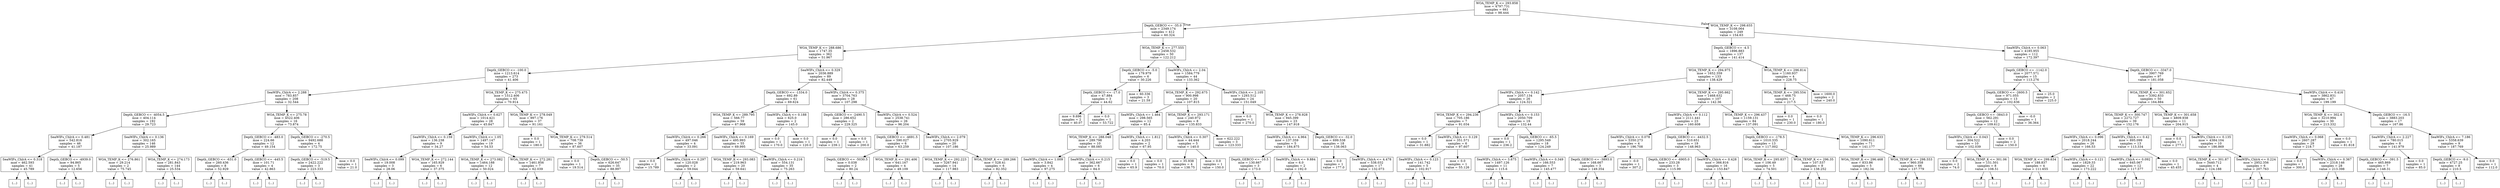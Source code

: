 digraph Tree {
node [shape=box] ;
0 [label="WOA_TEMP_K <= 293.858\nmse = 4797.731\nsamples = 661\nvalue = 98.444"] ;
1 [label="Depth_GEBCO <= -35.0\nmse = 2349.174\nsamples = 412\nvalue = 60.324"] ;
0 -> 1 [labeldistance=2.5, labelangle=45, headlabel="True"] ;
2 [label="WOA_TEMP_K <= 288.686\nmse = 1747.35\nsamples = 362\nvalue = 51.967"] ;
1 -> 2 ;
3 [label="Depth_GEBCO <= -100.0\nmse = 1213.614\nsamples = 273\nvalue = 41.406"] ;
2 -> 3 ;
4 [label="SeaWIFs_ChlrA <= 2.288\nmse = 783.857\nsamples = 208\nvalue = 32.544"] ;
3 -> 4 ;
5 [label="Depth_GEBCO <= -4054.5\nmse = 404.114\nsamples = 192\nvalue = 29.723"] ;
4 -> 5 ;
6 [label="SeaWIFs_ChlrA <= 0.481\nmse = 542.816\nsamples = 46\nvalue = 41.187"] ;
5 -> 6 ;
7 [label="SeaWIFs_ChlrA <= 0.318\nmse = 462.593\nsamples = 41\nvalue = 45.789"] ;
6 -> 7 ;
8 [label="(...)"] ;
7 -> 8 ;
55 [label="(...)"] ;
7 -> 55 ;
88 [label="Depth_GEBCO <= -4939.0\nmse = 94.865\nsamples = 5\nvalue = 12.656"] ;
6 -> 88 ;
89 [label="(...)"] ;
88 -> 89 ;
90 [label="(...)"] ;
88 -> 90 ;
97 [label="SeaWIFs_ChlrA <= 0.136\nmse = 302.165\nsamples = 146\nvalue = 25.989"] ;
5 -> 97 ;
98 [label="WOA_TEMP_K <= 276.861\nmse = 29.214\nsamples = 2\nvalue = 75.745"] ;
97 -> 98 ;
99 [label="(...)"] ;
98 -> 99 ;
100 [label="(...)"] ;
98 -> 100 ;
101 [label="WOA_TEMP_K <= 274.173\nmse = 281.843\nsamples = 144\nvalue = 25.534"] ;
97 -> 101 ;
102 [label="(...)"] ;
101 -> 102 ;
153 [label="(...)"] ;
101 -> 153 ;
306 [label="WOA_TEMP_K <= 275.78\nmse = 4522.406\nsamples = 16\nvalue = 73.874"] ;
4 -> 306 ;
307 [label="Depth_GEBCO <= -483.0\nmse = 224.66\nsamples = 12\nvalue = 49.154"] ;
306 -> 307 ;
308 [label="Depth_GEBCO <= -631.0\nmse = 260.436\nsamples = 8\nvalue = 52.929"] ;
307 -> 308 ;
309 [label="(...)"] ;
308 -> 309 ;
314 [label="(...)"] ;
308 -> 314 ;
317 [label="Depth_GEBCO <= -445.5\nmse = 101.71\nsamples = 4\nvalue = 42.863"] ;
307 -> 317 ;
318 [label="(...)"] ;
317 -> 318 ;
319 [label="(...)"] ;
317 -> 319 ;
320 [label="Depth_GEBCO <= -270.5\nmse = 9492.688\nsamples = 4\nvalue = 172.75"] ;
306 -> 320 ;
321 [label="Depth_GEBCO <= -519.5\nmse = 2422.222\nsamples = 3\nvalue = 223.333"] ;
320 -> 321 ;
322 [label="(...)"] ;
321 -> 322 ;
323 [label="(...)"] ;
321 -> 323 ;
324 [label="mse = 0.0\nsamples = 1\nvalue = 21.0"] ;
320 -> 324 ;
325 [label="WOA_TEMP_K <= 275.475\nmse = 1512.406\nsamples = 65\nvalue = 70.914"] ;
3 -> 325 ;
326 [label="SeaWIFs_ChlrA <= 0.627\nmse = 1014.421\nsamples = 28\nvalue = 45.847"] ;
325 -> 326 ;
327 [label="SeaWIFs_ChlrA <= 0.159\nmse = 136.238\nsamples = 9\nvalue = 34.27"] ;
326 -> 327 ;
328 [label="SeaWIFs_ChlrA <= 0.099\nmse = 19.008\nsamples = 3\nvalue = 28.06"] ;
327 -> 328 ;
329 [label="(...)"] ;
328 -> 329 ;
330 [label="(...)"] ;
328 -> 330 ;
333 [label="WOA_TEMP_K <= 272.144\nmse = 165.929\nsamples = 6\nvalue = 37.375"] ;
327 -> 333 ;
334 [label="(...)"] ;
333 -> 334 ;
335 [label="(...)"] ;
333 -> 335 ;
336 [label="SeaWIFs_ChlrA <= 1.05\nmse = 1497.147\nsamples = 19\nvalue = 54.53"] ;
326 -> 336 ;
337 [label="WOA_TEMP_K <= 273.082\nmse = 1464.188\nsamples = 12\nvalue = 50.024"] ;
336 -> 337 ;
338 [label="(...)"] ;
337 -> 338 ;
339 [label="(...)"] ;
337 -> 339 ;
340 [label="WOA_TEMP_K <= 272.281\nmse = 1461.856\nsamples = 7\nvalue = 62.039"] ;
336 -> 340 ;
341 [label="(...)"] ;
340 -> 341 ;
342 [label="(...)"] ;
340 -> 342 ;
343 [label="WOA_TEMP_K <= 278.049\nmse = 997.176\nsamples = 37\nvalue = 91.161"] ;
325 -> 343 ;
344 [label="mse = 0.0\nsamples = 1\nvalue = 180.0"] ;
343 -> 344 ;
345 [label="WOA_TEMP_K <= 279.514\nmse = 708.739\nsamples = 36\nvalue = 87.607"] ;
343 -> 345 ;
346 [label="mse = 0.0\nsamples = 1\nvalue = 19.514"] ;
345 -> 346 ;
347 [label="Depth_GEBCO <= -50.5\nmse = 626.647\nsamples = 35\nvalue = 88.997"] ;
345 -> 347 ;
348 [label="(...)"] ;
347 -> 348 ;
369 [label="(...)"] ;
347 -> 369 ;
398 [label="SeaWIFs_ChlrA <= 0.329\nmse = 2036.889\nsamples = 89\nvalue = 82.449"] ;
2 -> 398 ;
399 [label="Depth_GEBCO <= -1334.0\nmse = 692.89\nsamples = 61\nvalue = 69.624"] ;
398 -> 399 ;
400 [label="WOA_TEMP_K <= 289.795\nmse = 566.77\nsamples = 59\nvalue = 67.968"] ;
399 -> 400 ;
401 [label="SeaWIFs_ChlrA <= 0.266\nmse = 497.046\nsamples = 4\nvalue = 33.091"] ;
400 -> 401 ;
402 [label="mse = 0.0\nsamples = 2\nvalue = 15.789"] ;
401 -> 402 ;
403 [label="SeaWIFs_ChlrA <= 0.297\nmse = 120.028\nsamples = 2\nvalue = 59.044"] ;
401 -> 403 ;
404 [label="(...)"] ;
403 -> 404 ;
405 [label="(...)"] ;
403 -> 405 ;
406 [label="SeaWIFs_ChlrA <= 0.169\nmse = 495.993\nsamples = 55\nvalue = 69.995"] ;
400 -> 406 ;
407 [label="WOA_TEMP_K <= 293.083\nmse = 219.963\nsamples = 20\nvalue = 59.641"] ;
406 -> 407 ;
408 [label="(...)"] ;
407 -> 408 ;
431 [label="(...)"] ;
407 -> 431 ;
444 [label="SeaWIFs_ChlrA <= 0.216\nmse = 554.131\nsamples = 35\nvalue = 75.263"] ;
406 -> 444 ;
445 [label="(...)"] ;
444 -> 445 ;
458 [label="(...)"] ;
444 -> 458 ;
499 [label="SeaWIFs_ChlrA <= 0.188\nmse = 625.0\nsamples = 2\nvalue = 145.0"] ;
399 -> 499 ;
500 [label="mse = 0.0\nsamples = 1\nvalue = 170.0"] ;
499 -> 500 ;
501 [label="mse = 0.0\nsamples = 1\nvalue = 120.0"] ;
499 -> 501 ;
502 [label="SeaWIFs_ChlrA <= 0.375\nmse = 3704.763\nsamples = 28\nvalue = 107.298"] ;
398 -> 502 ;
503 [label="Depth_GEBCO <= -2490.5\nmse = 286.652\nsamples = 2\nvalue = 229.325"] ;
502 -> 503 ;
504 [label="mse = 0.0\nsamples = 1\nvalue = 239.1"] ;
503 -> 504 ;
505 [label="mse = 0.0\nsamples = 1\nvalue = 200.0"] ;
503 -> 505 ;
506 [label="SeaWIFs_ChlrA <= 0.524\nmse = 2538.741\nsamples = 26\nvalue = 96.204"] ;
502 -> 506 ;
507 [label="Depth_GEBCO <= -4691.5\nmse = 590.027\nsamples = 6\nvalue = 63.259"] ;
506 -> 507 ;
508 [label="Depth_GEBCO <= -5030.5\nmse = 0.038\nsamples = 2\nvalue = 80.24"] ;
507 -> 508 ;
509 [label="(...)"] ;
508 -> 509 ;
510 [label="(...)"] ;
508 -> 510 ;
511 [label="WOA_TEMP_K <= 291.406\nmse = 641.167\nsamples = 4\nvalue = 49.109"] ;
507 -> 511 ;
512 [label="(...)"] ;
511 -> 512 ;
517 [label="(...)"] ;
511 -> 517 ;
518 [label="SeaWIFs_ChlrA <= 2.079\nmse = 2705.929\nsamples = 20\nvalue = 107.186"] ;
506 -> 518 ;
519 [label="WOA_TEMP_K <= 292.223\nmse = 3267.941\nsamples = 14\nvalue = 117.983"] ;
518 -> 519 ;
520 [label="(...)"] ;
519 -> 520 ;
541 [label="(...)"] ;
519 -> 541 ;
542 [label="WOA_TEMP_K <= 289.266\nmse = 528.41\nsamples = 6\nvalue = 82.352"] ;
518 -> 542 ;
543 [label="(...)"] ;
542 -> 543 ;
544 [label="(...)"] ;
542 -> 544 ;
547 [label="WOA_TEMP_K <= 277.555\nmse = 2458.532\nsamples = 50\nvalue = 122.212"] ;
1 -> 547 ;
548 [label="Depth_GEBCO <= -5.0\nmse = 179.979\nsamples = 6\nvalue = 30.226"] ;
547 -> 548 ;
549 [label="Depth_GEBCO <= -17.0\nmse = 47.884\nsamples = 3\nvalue = 44.62"] ;
548 -> 549 ;
550 [label="mse = 9.696\nsamples = 2\nvalue = 40.07"] ;
549 -> 550 ;
551 [label="mse = 0.0\nsamples = 1\nvalue = 53.722"] ;
549 -> 551 ;
552 [label="mse = 60.336\nsamples = 3\nvalue = 21.59"] ;
548 -> 552 ;
553 [label="SeaWIFs_ChlrA <= 2.04\nmse = 1584.779\nsamples = 44\nvalue = 133.362"] ;
547 -> 553 ;
554 [label="WOA_TEMP_K <= 292.675\nmse = 900.998\nsamples = 20\nvalue = 107.815"] ;
553 -> 554 ;
555 [label="SeaWIFs_ChlrA <= 1.464\nmse = 298.565\nsamples = 12\nvalue = 85.4"] ;
554 -> 555 ;
556 [label="WOA_TEMP_K <= 288.048\nmse = 289.798\nsamples = 10\nvalue = 88.085"] ;
555 -> 556 ;
557 [label="SeaWIFs_ChlrA <= 1.009\nmse = 3.842\nsamples = 4\nvalue = 97.275"] ;
556 -> 557 ;
558 [label="(...)"] ;
557 -> 558 ;
559 [label="(...)"] ;
557 -> 559 ;
564 [label="SeaWIFs_ChlrA <= 0.215\nmse = 362.667\nsamples = 6\nvalue = 84.0"] ;
556 -> 564 ;
565 [label="(...)"] ;
564 -> 565 ;
566 [label="(...)"] ;
564 -> 566 ;
569 [label="SeaWIFs_ChlrA <= 1.812\nmse = 4.203\nsamples = 2\nvalue = 67.95"] ;
555 -> 569 ;
570 [label="mse = 0.0\nsamples = 1\nvalue = 65.9"] ;
569 -> 570 ;
571 [label="mse = 0.0\nsamples = 1\nvalue = 70.0"] ;
569 -> 571 ;
572 [label="WOA_TEMP_K <= 293.171\nmse = 240.972\nsamples = 8\nvalue = 135.833"] ;
554 -> 572 ;
573 [label="SeaWIFs_ChlrA <= 0.307\nmse = 44.444\nsamples = 5\nvalue = 140.0"] ;
572 -> 573 ;
574 [label="mse = 35.938\nsamples = 4\nvalue = 138.75"] ;
573 -> 574 ;
575 [label="mse = 0.0\nsamples = 1\nvalue = 150.0"] ;
573 -> 575 ;
576 [label="mse = 622.222\nsamples = 3\nvalue = 123.333"] ;
572 -> 576 ;
577 [label="SeaWIFs_ChlrA <= 2.105\nmse = 1293.512\nsamples = 24\nvalue = 151.049"] ;
553 -> 577 ;
578 [label="mse = 0.0\nsamples = 1\nvalue = 270.0"] ;
577 -> 578 ;
579 [label="WOA_TEMP_K <= 278.928\nmse = 945.399\nsamples = 23\nvalue = 147.918"] ;
577 -> 579 ;
580 [label="SeaWIFs_ChlrA <= 4.964\nmse = 137.359\nsamples = 5\nvalue = 184.875"] ;
579 -> 580 ;
581 [label="Depth_GEBCO <= -10.5\nmse = 130.667\nsamples = 3\nvalue = 173.0"] ;
580 -> 581 ;
582 [label="(...)"] ;
581 -> 582 ;
583 [label="(...)"] ;
581 -> 583 ;
586 [label="SeaWIFs_ChlrA <= 9.884\nmse = 6.0\nsamples = 2\nvalue = 192.0"] ;
580 -> 586 ;
587 [label="(...)"] ;
586 -> 587 ;
588 [label="(...)"] ;
586 -> 588 ;
589 [label="Depth_GEBCO <= -32.0\nmse = 699.538\nsamples = 18\nvalue = 138.063"] ;
579 -> 589 ;
590 [label="mse = 0.0\nsamples = 1\nvalue = 177.0"] ;
589 -> 590 ;
591 [label="SeaWIFs_ChlrA <= 4.478\nmse = 538.032\nsamples = 17\nvalue = 132.073"] ;
589 -> 591 ;
592 [label="(...)"] ;
591 -> 592 ;
611 [label="(...)"] ;
591 -> 611 ;
624 [label="WOA_TEMP_K <= 298.655\nmse = 3108.064\nsamples = 249\nvalue = 154.63"] ;
0 -> 624 [labeldistance=2.5, labelangle=-45, headlabel="False"] ;
625 [label="Depth_GEBCO <= -4.5\nmse = 1896.883\nsamples = 137\nvalue = 141.414"] ;
624 -> 625 ;
626 [label="WOA_TEMP_K <= 294.975\nmse = 1652.359\nsamples = 133\nvalue = 138.429"] ;
625 -> 626 ;
627 [label="SeaWIFs_ChlrA <= 0.142\nmse = 2057.134\nsamples = 26\nvalue = 124.321"] ;
626 -> 627 ;
628 [label="WOA_TEMP_K <= 294.236\nmse = 705.186\nsamples = 7\nvalue = 91.034"] ;
627 -> 628 ;
629 [label="mse = 0.0\nsamples = 1\nvalue = 31.882"] ;
628 -> 629 ;
630 [label="SeaWIFs_ChlrA <= 0.129\nmse = 351.571\nsamples = 6\nvalue = 97.607"] ;
628 -> 630 ;
631 [label="SeaWIFs_ChlrA <= 0.123\nmse = 141.742\nsamples = 5\nvalue = 102.917"] ;
630 -> 631 ;
632 [label="(...)"] ;
631 -> 632 ;
639 [label="(...)"] ;
631 -> 639 ;
640 [label="mse = 0.0\nsamples = 1\nvalue = 55.126"] ;
630 -> 640 ;
641 [label="SeaWIFs_ChlrA <= 0.153\nmse = 2050.709\nsamples = 19\nvalue = 132.44"] ;
627 -> 641 ;
642 [label="mse = 0.0\nsamples = 1\nvalue = 236.2"] ;
641 -> 642 ;
643 [label="Depth_GEBCO <= -65.5\nmse = 1295.549\nsamples = 18\nvalue = 124.249"] ;
641 -> 643 ;
644 [label="SeaWIFs_ChlrA <= 3.675\nmse = 1497.126\nsamples = 11\nvalue = 115.6"] ;
643 -> 644 ;
645 [label="(...)"] ;
644 -> 645 ;
658 [label="(...)"] ;
644 -> 658 ;
663 [label="SeaWIFs_ChlrA <= 0.349\nmse = 166.553\nsamples = 7\nvalue = 145.477"] ;
643 -> 663 ;
664 [label="(...)"] ;
663 -> 664 ;
665 [label="(...)"] ;
663 -> 665 ;
670 [label="WOA_TEMP_K <= 295.662\nmse = 1468.632\nsamples = 107\nvalue = 142.36"] ;
626 -> 670 ;
671 [label="SeaWIFs_ChlrA <= 0.112\nmse = 2111.441\nsamples = 23\nvalue = 160.608"] ;
670 -> 671 ;
672 [label="SeaWIFs_ChlrA <= 0.078\nmse = 5350.273\nsamples = 4\nvalue = 196.708"] ;
671 -> 672 ;
673 [label="Depth_GEBCO <= -3893.0\nmse = 168.667\nsamples = 3\nvalue = 149.354"] ;
672 -> 673 ;
674 [label="(...)"] ;
673 -> 674 ;
675 [label="(...)"] ;
673 -> 675 ;
678 [label="mse = -0.0\nsamples = 1\nvalue = 307.2"] ;
672 -> 678 ;
679 [label="Depth_GEBCO <= -4432.5\nmse = 510.651\nsamples = 19\nvalue = 148.963"] ;
671 -> 679 ;
680 [label="Depth_GEBCO <= -6905.0\nmse = 233.28\nsamples = 3\nvalue = 115.99"] ;
679 -> 680 ;
681 [label="(...)"] ;
680 -> 681 ;
682 [label="(...)"] ;
680 -> 682 ;
685 [label="SeaWIFs_ChlrA <= 0.428\nmse = 366.816\nsamples = 16\nvalue = 153.847"] ;
679 -> 685 ;
686 [label="(...)"] ;
685 -> 686 ;
689 [label="(...)"] ;
685 -> 689 ;
702 [label="WOA_TEMP_K <= 296.437\nmse = 1159.131\nsamples = 84\nvalue = 137.091"] ;
670 -> 702 ;
703 [label="Depth_GEBCO <= -178.5\nmse = 1010.335\nsamples = 13\nvalue = 117.002"] ;
702 -> 703 ;
704 [label="WOA_TEMP_K <= 295.837\nmse = 106.49\nsamples = 5\nvalue = 74.501"] ;
703 -> 704 ;
705 [label="(...)"] ;
704 -> 705 ;
706 [label="(...)"] ;
704 -> 706 ;
711 [label="WOA_TEMP_K <= 296.35\nmse = 107.537\nsamples = 8\nvalue = 138.252"] ;
703 -> 711 ;
712 [label="(...)"] ;
711 -> 712 ;
721 [label="(...)"] ;
711 -> 721 ;
722 [label="WOA_TEMP_K <= 296.633\nmse = 1090.611\nsamples = 71\nvalue = 141.177"] ;
702 -> 722 ;
723 [label="WOA_TEMP_K <= 296.468\nmse = 833.86\nsamples = 5\nvalue = 182.34"] ;
722 -> 723 ;
724 [label="(...)"] ;
723 -> 724 ;
725 [label="(...)"] ;
723 -> 725 ;
730 [label="WOA_TEMP_K <= 298.553\nmse = 960.358\nsamples = 66\nvalue = 137.779"] ;
722 -> 730 ;
731 [label="(...)"] ;
730 -> 731 ;
840 [label="(...)"] ;
730 -> 840 ;
841 [label="WOA_TEMP_K <= 296.814\nmse = 1160.937\nsamples = 4\nvalue = 228.75"] ;
625 -> 841 ;
842 [label="WOA_TEMP_K <= 295.554\nmse = 468.75\nsamples = 2\nvalue = 217.5"] ;
841 -> 842 ;
843 [label="mse = 0.0\nsamples = 1\nvalue = 230.0"] ;
842 -> 843 ;
844 [label="mse = 0.0\nsamples = 1\nvalue = 180.0"] ;
842 -> 844 ;
845 [label="mse = 1600.0\nsamples = 2\nvalue = 240.0"] ;
841 -> 845 ;
846 [label="SeaWIFs_ChlrA <= 0.063\nmse = 4185.955\nsamples = 112\nvalue = 172.397"] ;
624 -> 846 ;
847 [label="Depth_GEBCO <= -1142.0\nmse = 2077.571\nsamples = 15\nvalue = 113.276"] ;
846 -> 847 ;
848 [label="Depth_GEBCO <= -2600.5\nmse = 971.055\nsamples = 13\nvalue = 102.636"] ;
847 -> 848 ;
849 [label="Depth_GEBCO <= -3843.0\nmse = 562.291\nsamples = 12\nvalue = 109.612"] ;
848 -> 849 ;
850 [label="SeaWIFs_ChlrA <= 0.043\nmse = 304.522\nsamples = 10\nvalue = 102.039"] ;
849 -> 850 ;
851 [label="mse = 0.0\nsamples = 2\nvalue = 74.0"] ;
850 -> 851 ;
852 [label="WOA_TEMP_K <= 301.06\nmse = 151.501\nsamples = 8\nvalue = 108.51"] ;
850 -> 852 ;
853 [label="(...)"] ;
852 -> 853 ;
864 [label="(...)"] ;
852 -> 864 ;
865 [label="mse = 0.0\nsamples = 2\nvalue = 150.0"] ;
849 -> 865 ;
866 [label="mse = -0.0\nsamples = 1\nvalue = 36.364"] ;
848 -> 866 ;
867 [label="mse = 25.0\nsamples = 2\nvalue = 225.0"] ;
847 -> 867 ;
868 [label="Depth_GEBCO <= -3347.0\nmse = 3907.769\nsamples = 97\nvalue = 181.058"] ;
846 -> 868 ;
869 [label="WOA_TEMP_K <= 301.652\nmse = 3392.833\nsamples = 50\nvalue = 164.884"] ;
868 -> 869 ;
870 [label="WOA_TEMP_K <= 300.747\nmse = 2272.727\nsamples = 39\nvalue = 152.176"] ;
869 -> 870 ;
871 [label="SeaWIFs_ChlrA <= 0.096\nmse = 2018.244\nsamples = 26\nvalue = 166.53"] ;
870 -> 871 ;
872 [label="WOA_TEMP_K <= 299.634\nmse = 188.837\nsamples = 4\nvalue = 111.655"] ;
871 -> 872 ;
873 [label="(...)"] ;
872 -> 873 ;
878 [label="(...)"] ;
872 -> 878 ;
879 [label="SeaWIFs_ChlrA <= 0.121\nmse = 1829.33\nsamples = 22\nvalue = 173.222"] ;
871 -> 879 ;
880 [label="(...)"] ;
879 -> 880 ;
891 [label="(...)"] ;
879 -> 891 ;
910 [label="SeaWIFs_ChlrA <= 0.42\nmse = 895.099\nsamples = 13\nvalue = 113.334"] ;
870 -> 910 ;
911 [label="SeaWIFs_ChlrA <= 0.092\nmse = 645.067\nsamples = 12\nvalue = 117.577"] ;
910 -> 911 ;
912 [label="(...)"] ;
911 -> 912 ;
913 [label="(...)"] ;
911 -> 913 ;
934 [label="mse = 0.0\nsamples = 1\nvalue = 45.455"] ;
910 -> 934 ;
935 [label="WOA_TEMP_K <= 301.658\nmse = 4809.938\nsamples = 11\nvalue = 204.915"] ;
869 -> 935 ;
936 [label="mse = 0.0\nsamples = 1\nvalue = 277.1"] ;
935 -> 936 ;
937 [label="SeaWIFs_ChlrA <= 0.135\nmse = 4384.104\nsamples = 10\nvalue = 186.869"] ;
935 -> 937 ;
938 [label="WOA_TEMP_K <= 301.87\nmse = 3440.712\nsamples = 4\nvalue = 124.188"] ;
937 -> 938 ;
939 [label="(...)"] ;
938 -> 939 ;
940 [label="(...)"] ;
938 -> 940 ;
945 [label="SeaWIFs_ChlrA <= 0.224\nmse = 2952.356\nsamples = 6\nvalue = 207.763"] ;
937 -> 945 ;
946 [label="(...)"] ;
945 -> 946 ;
951 [label="(...)"] ;
945 -> 951 ;
956 [label="SeaWIFs_ChlrA <= 0.416\nmse = 3862.831\nsamples = 47\nvalue = 199.199"] ;
868 -> 956 ;
957 [label="WOA_TEMP_K <= 302.6\nmse = 3210.994\nsamples = 30\nvalue = 213.332"] ;
956 -> 957 ;
958 [label="SeaWIFs_ChlrA <= 0.068\nmse = 2607.287\nsamples = 29\nvalue = 218.7"] ;
957 -> 958 ;
959 [label="mse = 0.0\nsamples = 1\nvalue = 300.0"] ;
958 -> 959 ;
960 [label="SeaWIFs_ChlrA <= 0.367\nmse = 2318.146\nsamples = 28\nvalue = 213.398"] ;
958 -> 960 ;
961 [label="(...)"] ;
960 -> 961 ;
986 [label="(...)"] ;
960 -> 986 ;
989 [label="mse = 0.0\nsamples = 1\nvalue = 81.818"] ;
957 -> 989 ;
990 [label="Depth_GEBCO <= -16.5\nmse = 3883.203\nsamples = 17\nvalue = 167.86"] ;
956 -> 990 ;
991 [label="SeaWIFs_ChlrA <= 2.227\nmse = 780.015\nsamples = 8\nvalue = 141.979"] ;
990 -> 991 ;
992 [label="Depth_GEBCO <= -391.5\nmse = 465.869\nsamples = 7\nvalue = 148.31"] ;
991 -> 992 ;
993 [label="(...)"] ;
992 -> 993 ;
994 [label="(...)"] ;
992 -> 994 ;
1005 [label="mse = 0.0\nsamples = 1\nvalue = 85.0"] ;
991 -> 1005 ;
1006 [label="SeaWIFs_ChlrA <= 7.186\nmse = 5358.639\nsamples = 9\nvalue = 187.769"] ;
990 -> 1006 ;
1007 [label="Depth_GEBCO <= -9.0\nmse = 4727.25\nsamples = 8\nvalue = 210.5"] ;
1006 -> 1007 ;
1008 [label="(...)"] ;
1007 -> 1008 ;
1011 [label="(...)"] ;
1007 -> 1011 ;
1016 [label="mse = 0.0\nsamples = 1\nvalue = 112.0"] ;
1006 -> 1016 ;
}